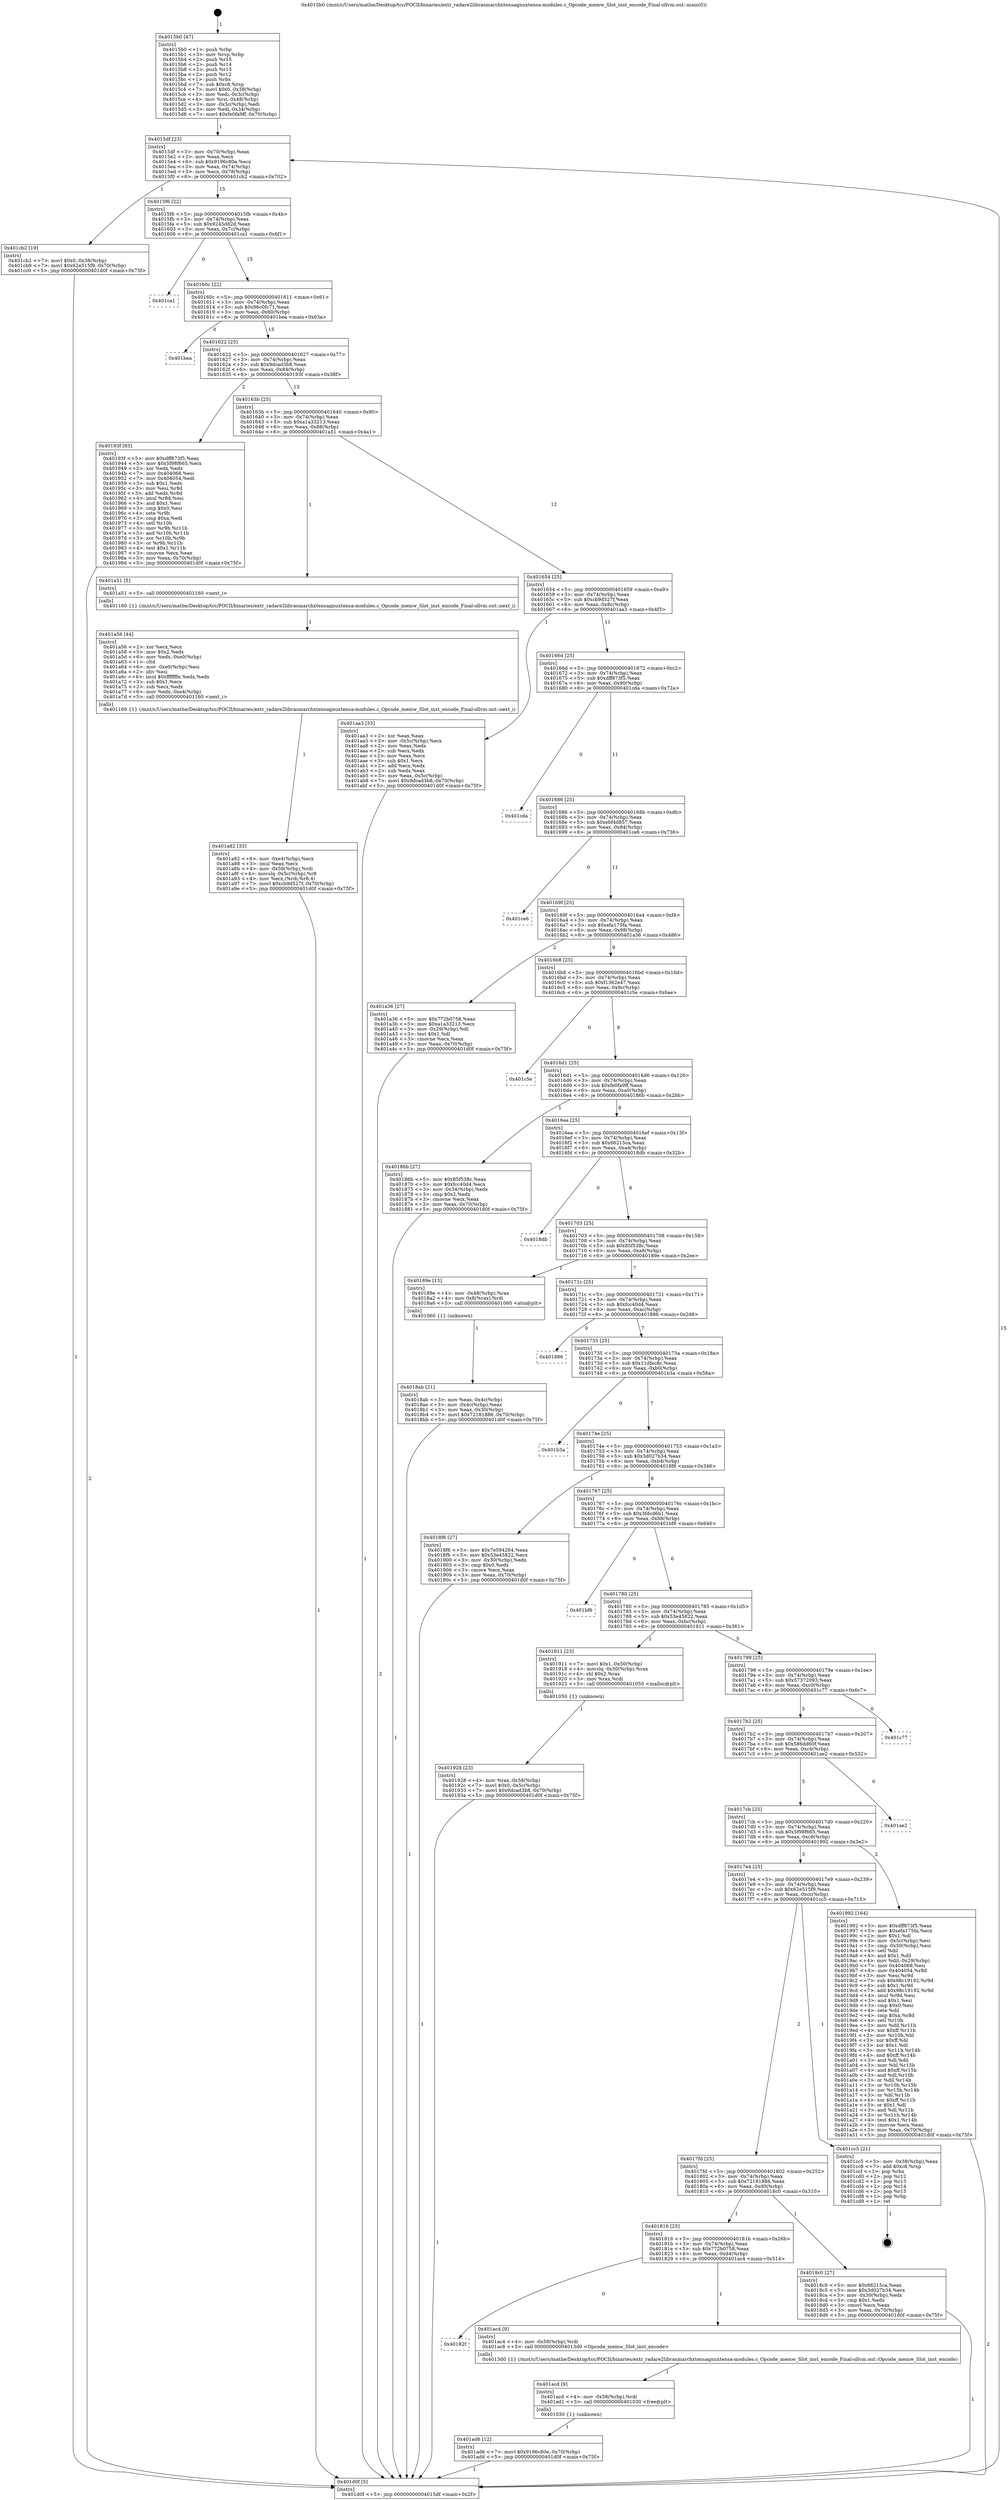 digraph "0x4015b0" {
  label = "0x4015b0 (/mnt/c/Users/mathe/Desktop/tcc/POCII/binaries/extr_radare2librasmarchxtensagnuxtensa-modules.c_Opcode_memw_Slot_inst_encode_Final-ollvm.out::main(0))"
  labelloc = "t"
  node[shape=record]

  Entry [label="",width=0.3,height=0.3,shape=circle,fillcolor=black,style=filled]
  "0x4015df" [label="{
     0x4015df [23]\l
     | [instrs]\l
     &nbsp;&nbsp;0x4015df \<+3\>: mov -0x70(%rbp),%eax\l
     &nbsp;&nbsp;0x4015e2 \<+2\>: mov %eax,%ecx\l
     &nbsp;&nbsp;0x4015e4 \<+6\>: sub $0x9196c80e,%ecx\l
     &nbsp;&nbsp;0x4015ea \<+3\>: mov %eax,-0x74(%rbp)\l
     &nbsp;&nbsp;0x4015ed \<+3\>: mov %ecx,-0x78(%rbp)\l
     &nbsp;&nbsp;0x4015f0 \<+6\>: je 0000000000401cb2 \<main+0x702\>\l
  }"]
  "0x401cb2" [label="{
     0x401cb2 [19]\l
     | [instrs]\l
     &nbsp;&nbsp;0x401cb2 \<+7\>: movl $0x0,-0x38(%rbp)\l
     &nbsp;&nbsp;0x401cb9 \<+7\>: movl $0x62e515f9,-0x70(%rbp)\l
     &nbsp;&nbsp;0x401cc0 \<+5\>: jmp 0000000000401d0f \<main+0x75f\>\l
  }"]
  "0x4015f6" [label="{
     0x4015f6 [22]\l
     | [instrs]\l
     &nbsp;&nbsp;0x4015f6 \<+5\>: jmp 00000000004015fb \<main+0x4b\>\l
     &nbsp;&nbsp;0x4015fb \<+3\>: mov -0x74(%rbp),%eax\l
     &nbsp;&nbsp;0x4015fe \<+5\>: sub $0x9245d82d,%eax\l
     &nbsp;&nbsp;0x401603 \<+3\>: mov %eax,-0x7c(%rbp)\l
     &nbsp;&nbsp;0x401606 \<+6\>: je 0000000000401ca1 \<main+0x6f1\>\l
  }"]
  Exit [label="",width=0.3,height=0.3,shape=circle,fillcolor=black,style=filled,peripheries=2]
  "0x401ca1" [label="{
     0x401ca1\l
  }", style=dashed]
  "0x40160c" [label="{
     0x40160c [22]\l
     | [instrs]\l
     &nbsp;&nbsp;0x40160c \<+5\>: jmp 0000000000401611 \<main+0x61\>\l
     &nbsp;&nbsp;0x401611 \<+3\>: mov -0x74(%rbp),%eax\l
     &nbsp;&nbsp;0x401614 \<+5\>: sub $0x96c0fc71,%eax\l
     &nbsp;&nbsp;0x401619 \<+3\>: mov %eax,-0x80(%rbp)\l
     &nbsp;&nbsp;0x40161c \<+6\>: je 0000000000401bea \<main+0x63a\>\l
  }"]
  "0x401ad6" [label="{
     0x401ad6 [12]\l
     | [instrs]\l
     &nbsp;&nbsp;0x401ad6 \<+7\>: movl $0x9196c80e,-0x70(%rbp)\l
     &nbsp;&nbsp;0x401add \<+5\>: jmp 0000000000401d0f \<main+0x75f\>\l
  }"]
  "0x401bea" [label="{
     0x401bea\l
  }", style=dashed]
  "0x401622" [label="{
     0x401622 [25]\l
     | [instrs]\l
     &nbsp;&nbsp;0x401622 \<+5\>: jmp 0000000000401627 \<main+0x77\>\l
     &nbsp;&nbsp;0x401627 \<+3\>: mov -0x74(%rbp),%eax\l
     &nbsp;&nbsp;0x40162a \<+5\>: sub $0x9dcad3b8,%eax\l
     &nbsp;&nbsp;0x40162f \<+6\>: mov %eax,-0x84(%rbp)\l
     &nbsp;&nbsp;0x401635 \<+6\>: je 000000000040193f \<main+0x38f\>\l
  }"]
  "0x401acd" [label="{
     0x401acd [9]\l
     | [instrs]\l
     &nbsp;&nbsp;0x401acd \<+4\>: mov -0x58(%rbp),%rdi\l
     &nbsp;&nbsp;0x401ad1 \<+5\>: call 0000000000401030 \<free@plt\>\l
     | [calls]\l
     &nbsp;&nbsp;0x401030 \{1\} (unknown)\l
  }"]
  "0x40193f" [label="{
     0x40193f [83]\l
     | [instrs]\l
     &nbsp;&nbsp;0x40193f \<+5\>: mov $0xdff873f5,%eax\l
     &nbsp;&nbsp;0x401944 \<+5\>: mov $0x5f98f665,%ecx\l
     &nbsp;&nbsp;0x401949 \<+2\>: xor %edx,%edx\l
     &nbsp;&nbsp;0x40194b \<+7\>: mov 0x404068,%esi\l
     &nbsp;&nbsp;0x401952 \<+7\>: mov 0x404054,%edi\l
     &nbsp;&nbsp;0x401959 \<+3\>: sub $0x1,%edx\l
     &nbsp;&nbsp;0x40195c \<+3\>: mov %esi,%r8d\l
     &nbsp;&nbsp;0x40195f \<+3\>: add %edx,%r8d\l
     &nbsp;&nbsp;0x401962 \<+4\>: imul %r8d,%esi\l
     &nbsp;&nbsp;0x401966 \<+3\>: and $0x1,%esi\l
     &nbsp;&nbsp;0x401969 \<+3\>: cmp $0x0,%esi\l
     &nbsp;&nbsp;0x40196c \<+4\>: sete %r9b\l
     &nbsp;&nbsp;0x401970 \<+3\>: cmp $0xa,%edi\l
     &nbsp;&nbsp;0x401973 \<+4\>: setl %r10b\l
     &nbsp;&nbsp;0x401977 \<+3\>: mov %r9b,%r11b\l
     &nbsp;&nbsp;0x40197a \<+3\>: and %r10b,%r11b\l
     &nbsp;&nbsp;0x40197d \<+3\>: xor %r10b,%r9b\l
     &nbsp;&nbsp;0x401980 \<+3\>: or %r9b,%r11b\l
     &nbsp;&nbsp;0x401983 \<+4\>: test $0x1,%r11b\l
     &nbsp;&nbsp;0x401987 \<+3\>: cmovne %ecx,%eax\l
     &nbsp;&nbsp;0x40198a \<+3\>: mov %eax,-0x70(%rbp)\l
     &nbsp;&nbsp;0x40198d \<+5\>: jmp 0000000000401d0f \<main+0x75f\>\l
  }"]
  "0x40163b" [label="{
     0x40163b [25]\l
     | [instrs]\l
     &nbsp;&nbsp;0x40163b \<+5\>: jmp 0000000000401640 \<main+0x90\>\l
     &nbsp;&nbsp;0x401640 \<+3\>: mov -0x74(%rbp),%eax\l
     &nbsp;&nbsp;0x401643 \<+5\>: sub $0xa1a33213,%eax\l
     &nbsp;&nbsp;0x401648 \<+6\>: mov %eax,-0x88(%rbp)\l
     &nbsp;&nbsp;0x40164e \<+6\>: je 0000000000401a51 \<main+0x4a1\>\l
  }"]
  "0x40182f" [label="{
     0x40182f\l
  }", style=dashed]
  "0x401a51" [label="{
     0x401a51 [5]\l
     | [instrs]\l
     &nbsp;&nbsp;0x401a51 \<+5\>: call 0000000000401160 \<next_i\>\l
     | [calls]\l
     &nbsp;&nbsp;0x401160 \{1\} (/mnt/c/Users/mathe/Desktop/tcc/POCII/binaries/extr_radare2librasmarchxtensagnuxtensa-modules.c_Opcode_memw_Slot_inst_encode_Final-ollvm.out::next_i)\l
  }"]
  "0x401654" [label="{
     0x401654 [25]\l
     | [instrs]\l
     &nbsp;&nbsp;0x401654 \<+5\>: jmp 0000000000401659 \<main+0xa9\>\l
     &nbsp;&nbsp;0x401659 \<+3\>: mov -0x74(%rbp),%eax\l
     &nbsp;&nbsp;0x40165c \<+5\>: sub $0xcb9d527f,%eax\l
     &nbsp;&nbsp;0x401661 \<+6\>: mov %eax,-0x8c(%rbp)\l
     &nbsp;&nbsp;0x401667 \<+6\>: je 0000000000401aa3 \<main+0x4f3\>\l
  }"]
  "0x401ac4" [label="{
     0x401ac4 [9]\l
     | [instrs]\l
     &nbsp;&nbsp;0x401ac4 \<+4\>: mov -0x58(%rbp),%rdi\l
     &nbsp;&nbsp;0x401ac8 \<+5\>: call 00000000004013d0 \<Opcode_memw_Slot_inst_encode\>\l
     | [calls]\l
     &nbsp;&nbsp;0x4013d0 \{1\} (/mnt/c/Users/mathe/Desktop/tcc/POCII/binaries/extr_radare2librasmarchxtensagnuxtensa-modules.c_Opcode_memw_Slot_inst_encode_Final-ollvm.out::Opcode_memw_Slot_inst_encode)\l
  }"]
  "0x401aa3" [label="{
     0x401aa3 [33]\l
     | [instrs]\l
     &nbsp;&nbsp;0x401aa3 \<+2\>: xor %eax,%eax\l
     &nbsp;&nbsp;0x401aa5 \<+3\>: mov -0x5c(%rbp),%ecx\l
     &nbsp;&nbsp;0x401aa8 \<+2\>: mov %eax,%edx\l
     &nbsp;&nbsp;0x401aaa \<+2\>: sub %ecx,%edx\l
     &nbsp;&nbsp;0x401aac \<+2\>: mov %eax,%ecx\l
     &nbsp;&nbsp;0x401aae \<+3\>: sub $0x1,%ecx\l
     &nbsp;&nbsp;0x401ab1 \<+2\>: add %ecx,%edx\l
     &nbsp;&nbsp;0x401ab3 \<+2\>: sub %edx,%eax\l
     &nbsp;&nbsp;0x401ab5 \<+3\>: mov %eax,-0x5c(%rbp)\l
     &nbsp;&nbsp;0x401ab8 \<+7\>: movl $0x9dcad3b8,-0x70(%rbp)\l
     &nbsp;&nbsp;0x401abf \<+5\>: jmp 0000000000401d0f \<main+0x75f\>\l
  }"]
  "0x40166d" [label="{
     0x40166d [25]\l
     | [instrs]\l
     &nbsp;&nbsp;0x40166d \<+5\>: jmp 0000000000401672 \<main+0xc2\>\l
     &nbsp;&nbsp;0x401672 \<+3\>: mov -0x74(%rbp),%eax\l
     &nbsp;&nbsp;0x401675 \<+5\>: sub $0xdff873f5,%eax\l
     &nbsp;&nbsp;0x40167a \<+6\>: mov %eax,-0x90(%rbp)\l
     &nbsp;&nbsp;0x401680 \<+6\>: je 0000000000401cda \<main+0x72a\>\l
  }"]
  "0x401a82" [label="{
     0x401a82 [33]\l
     | [instrs]\l
     &nbsp;&nbsp;0x401a82 \<+6\>: mov -0xe4(%rbp),%ecx\l
     &nbsp;&nbsp;0x401a88 \<+3\>: imul %eax,%ecx\l
     &nbsp;&nbsp;0x401a8b \<+4\>: mov -0x58(%rbp),%rdi\l
     &nbsp;&nbsp;0x401a8f \<+4\>: movslq -0x5c(%rbp),%r8\l
     &nbsp;&nbsp;0x401a93 \<+4\>: mov %ecx,(%rdi,%r8,4)\l
     &nbsp;&nbsp;0x401a97 \<+7\>: movl $0xcb9d527f,-0x70(%rbp)\l
     &nbsp;&nbsp;0x401a9e \<+5\>: jmp 0000000000401d0f \<main+0x75f\>\l
  }"]
  "0x401cda" [label="{
     0x401cda\l
  }", style=dashed]
  "0x401686" [label="{
     0x401686 [25]\l
     | [instrs]\l
     &nbsp;&nbsp;0x401686 \<+5\>: jmp 000000000040168b \<main+0xdb\>\l
     &nbsp;&nbsp;0x40168b \<+3\>: mov -0x74(%rbp),%eax\l
     &nbsp;&nbsp;0x40168e \<+5\>: sub $0xebf4d857,%eax\l
     &nbsp;&nbsp;0x401693 \<+6\>: mov %eax,-0x94(%rbp)\l
     &nbsp;&nbsp;0x401699 \<+6\>: je 0000000000401ce6 \<main+0x736\>\l
  }"]
  "0x401a56" [label="{
     0x401a56 [44]\l
     | [instrs]\l
     &nbsp;&nbsp;0x401a56 \<+2\>: xor %ecx,%ecx\l
     &nbsp;&nbsp;0x401a58 \<+5\>: mov $0x2,%edx\l
     &nbsp;&nbsp;0x401a5d \<+6\>: mov %edx,-0xe0(%rbp)\l
     &nbsp;&nbsp;0x401a63 \<+1\>: cltd\l
     &nbsp;&nbsp;0x401a64 \<+6\>: mov -0xe0(%rbp),%esi\l
     &nbsp;&nbsp;0x401a6a \<+2\>: idiv %esi\l
     &nbsp;&nbsp;0x401a6c \<+6\>: imul $0xfffffffe,%edx,%edx\l
     &nbsp;&nbsp;0x401a72 \<+3\>: sub $0x1,%ecx\l
     &nbsp;&nbsp;0x401a75 \<+2\>: sub %ecx,%edx\l
     &nbsp;&nbsp;0x401a77 \<+6\>: mov %edx,-0xe4(%rbp)\l
     &nbsp;&nbsp;0x401a7d \<+5\>: call 0000000000401160 \<next_i\>\l
     | [calls]\l
     &nbsp;&nbsp;0x401160 \{1\} (/mnt/c/Users/mathe/Desktop/tcc/POCII/binaries/extr_radare2librasmarchxtensagnuxtensa-modules.c_Opcode_memw_Slot_inst_encode_Final-ollvm.out::next_i)\l
  }"]
  "0x401ce6" [label="{
     0x401ce6\l
  }", style=dashed]
  "0x40169f" [label="{
     0x40169f [25]\l
     | [instrs]\l
     &nbsp;&nbsp;0x40169f \<+5\>: jmp 00000000004016a4 \<main+0xf4\>\l
     &nbsp;&nbsp;0x4016a4 \<+3\>: mov -0x74(%rbp),%eax\l
     &nbsp;&nbsp;0x4016a7 \<+5\>: sub $0xefa175fa,%eax\l
     &nbsp;&nbsp;0x4016ac \<+6\>: mov %eax,-0x98(%rbp)\l
     &nbsp;&nbsp;0x4016b2 \<+6\>: je 0000000000401a36 \<main+0x486\>\l
  }"]
  "0x401928" [label="{
     0x401928 [23]\l
     | [instrs]\l
     &nbsp;&nbsp;0x401928 \<+4\>: mov %rax,-0x58(%rbp)\l
     &nbsp;&nbsp;0x40192c \<+7\>: movl $0x0,-0x5c(%rbp)\l
     &nbsp;&nbsp;0x401933 \<+7\>: movl $0x9dcad3b8,-0x70(%rbp)\l
     &nbsp;&nbsp;0x40193a \<+5\>: jmp 0000000000401d0f \<main+0x75f\>\l
  }"]
  "0x401a36" [label="{
     0x401a36 [27]\l
     | [instrs]\l
     &nbsp;&nbsp;0x401a36 \<+5\>: mov $0x772b0758,%eax\l
     &nbsp;&nbsp;0x401a3b \<+5\>: mov $0xa1a33213,%ecx\l
     &nbsp;&nbsp;0x401a40 \<+3\>: mov -0x29(%rbp),%dl\l
     &nbsp;&nbsp;0x401a43 \<+3\>: test $0x1,%dl\l
     &nbsp;&nbsp;0x401a46 \<+3\>: cmovne %ecx,%eax\l
     &nbsp;&nbsp;0x401a49 \<+3\>: mov %eax,-0x70(%rbp)\l
     &nbsp;&nbsp;0x401a4c \<+5\>: jmp 0000000000401d0f \<main+0x75f\>\l
  }"]
  "0x4016b8" [label="{
     0x4016b8 [25]\l
     | [instrs]\l
     &nbsp;&nbsp;0x4016b8 \<+5\>: jmp 00000000004016bd \<main+0x10d\>\l
     &nbsp;&nbsp;0x4016bd \<+3\>: mov -0x74(%rbp),%eax\l
     &nbsp;&nbsp;0x4016c0 \<+5\>: sub $0xf1362e47,%eax\l
     &nbsp;&nbsp;0x4016c5 \<+6\>: mov %eax,-0x9c(%rbp)\l
     &nbsp;&nbsp;0x4016cb \<+6\>: je 0000000000401c5e \<main+0x6ae\>\l
  }"]
  "0x401816" [label="{
     0x401816 [25]\l
     | [instrs]\l
     &nbsp;&nbsp;0x401816 \<+5\>: jmp 000000000040181b \<main+0x26b\>\l
     &nbsp;&nbsp;0x40181b \<+3\>: mov -0x74(%rbp),%eax\l
     &nbsp;&nbsp;0x40181e \<+5\>: sub $0x772b0758,%eax\l
     &nbsp;&nbsp;0x401823 \<+6\>: mov %eax,-0xd4(%rbp)\l
     &nbsp;&nbsp;0x401829 \<+6\>: je 0000000000401ac4 \<main+0x514\>\l
  }"]
  "0x401c5e" [label="{
     0x401c5e\l
  }", style=dashed]
  "0x4016d1" [label="{
     0x4016d1 [25]\l
     | [instrs]\l
     &nbsp;&nbsp;0x4016d1 \<+5\>: jmp 00000000004016d6 \<main+0x126\>\l
     &nbsp;&nbsp;0x4016d6 \<+3\>: mov -0x74(%rbp),%eax\l
     &nbsp;&nbsp;0x4016d9 \<+5\>: sub $0xfe0fa9ff,%eax\l
     &nbsp;&nbsp;0x4016de \<+6\>: mov %eax,-0xa0(%rbp)\l
     &nbsp;&nbsp;0x4016e4 \<+6\>: je 000000000040186b \<main+0x2bb\>\l
  }"]
  "0x4018c0" [label="{
     0x4018c0 [27]\l
     | [instrs]\l
     &nbsp;&nbsp;0x4018c0 \<+5\>: mov $0x66215ca,%eax\l
     &nbsp;&nbsp;0x4018c5 \<+5\>: mov $0x3d027b34,%ecx\l
     &nbsp;&nbsp;0x4018ca \<+3\>: mov -0x30(%rbp),%edx\l
     &nbsp;&nbsp;0x4018cd \<+3\>: cmp $0x1,%edx\l
     &nbsp;&nbsp;0x4018d0 \<+3\>: cmovl %ecx,%eax\l
     &nbsp;&nbsp;0x4018d3 \<+3\>: mov %eax,-0x70(%rbp)\l
     &nbsp;&nbsp;0x4018d6 \<+5\>: jmp 0000000000401d0f \<main+0x75f\>\l
  }"]
  "0x40186b" [label="{
     0x40186b [27]\l
     | [instrs]\l
     &nbsp;&nbsp;0x40186b \<+5\>: mov $0x85f538c,%eax\l
     &nbsp;&nbsp;0x401870 \<+5\>: mov $0xfcc40d4,%ecx\l
     &nbsp;&nbsp;0x401875 \<+3\>: mov -0x34(%rbp),%edx\l
     &nbsp;&nbsp;0x401878 \<+3\>: cmp $0x2,%edx\l
     &nbsp;&nbsp;0x40187b \<+3\>: cmovne %ecx,%eax\l
     &nbsp;&nbsp;0x40187e \<+3\>: mov %eax,-0x70(%rbp)\l
     &nbsp;&nbsp;0x401881 \<+5\>: jmp 0000000000401d0f \<main+0x75f\>\l
  }"]
  "0x4016ea" [label="{
     0x4016ea [25]\l
     | [instrs]\l
     &nbsp;&nbsp;0x4016ea \<+5\>: jmp 00000000004016ef \<main+0x13f\>\l
     &nbsp;&nbsp;0x4016ef \<+3\>: mov -0x74(%rbp),%eax\l
     &nbsp;&nbsp;0x4016f2 \<+5\>: sub $0x66215ca,%eax\l
     &nbsp;&nbsp;0x4016f7 \<+6\>: mov %eax,-0xa4(%rbp)\l
     &nbsp;&nbsp;0x4016fd \<+6\>: je 00000000004018db \<main+0x32b\>\l
  }"]
  "0x401d0f" [label="{
     0x401d0f [5]\l
     | [instrs]\l
     &nbsp;&nbsp;0x401d0f \<+5\>: jmp 00000000004015df \<main+0x2f\>\l
  }"]
  "0x4015b0" [label="{
     0x4015b0 [47]\l
     | [instrs]\l
     &nbsp;&nbsp;0x4015b0 \<+1\>: push %rbp\l
     &nbsp;&nbsp;0x4015b1 \<+3\>: mov %rsp,%rbp\l
     &nbsp;&nbsp;0x4015b4 \<+2\>: push %r15\l
     &nbsp;&nbsp;0x4015b6 \<+2\>: push %r14\l
     &nbsp;&nbsp;0x4015b8 \<+2\>: push %r13\l
     &nbsp;&nbsp;0x4015ba \<+2\>: push %r12\l
     &nbsp;&nbsp;0x4015bc \<+1\>: push %rbx\l
     &nbsp;&nbsp;0x4015bd \<+7\>: sub $0xc8,%rsp\l
     &nbsp;&nbsp;0x4015c4 \<+7\>: movl $0x0,-0x38(%rbp)\l
     &nbsp;&nbsp;0x4015cb \<+3\>: mov %edi,-0x3c(%rbp)\l
     &nbsp;&nbsp;0x4015ce \<+4\>: mov %rsi,-0x48(%rbp)\l
     &nbsp;&nbsp;0x4015d2 \<+3\>: mov -0x3c(%rbp),%edi\l
     &nbsp;&nbsp;0x4015d5 \<+3\>: mov %edi,-0x34(%rbp)\l
     &nbsp;&nbsp;0x4015d8 \<+7\>: movl $0xfe0fa9ff,-0x70(%rbp)\l
  }"]
  "0x4017fd" [label="{
     0x4017fd [25]\l
     | [instrs]\l
     &nbsp;&nbsp;0x4017fd \<+5\>: jmp 0000000000401802 \<main+0x252\>\l
     &nbsp;&nbsp;0x401802 \<+3\>: mov -0x74(%rbp),%eax\l
     &nbsp;&nbsp;0x401805 \<+5\>: sub $0x72181886,%eax\l
     &nbsp;&nbsp;0x40180a \<+6\>: mov %eax,-0xd0(%rbp)\l
     &nbsp;&nbsp;0x401810 \<+6\>: je 00000000004018c0 \<main+0x310\>\l
  }"]
  "0x4018db" [label="{
     0x4018db\l
  }", style=dashed]
  "0x401703" [label="{
     0x401703 [25]\l
     | [instrs]\l
     &nbsp;&nbsp;0x401703 \<+5\>: jmp 0000000000401708 \<main+0x158\>\l
     &nbsp;&nbsp;0x401708 \<+3\>: mov -0x74(%rbp),%eax\l
     &nbsp;&nbsp;0x40170b \<+5\>: sub $0x85f538c,%eax\l
     &nbsp;&nbsp;0x401710 \<+6\>: mov %eax,-0xa8(%rbp)\l
     &nbsp;&nbsp;0x401716 \<+6\>: je 000000000040189e \<main+0x2ee\>\l
  }"]
  "0x401cc5" [label="{
     0x401cc5 [21]\l
     | [instrs]\l
     &nbsp;&nbsp;0x401cc5 \<+3\>: mov -0x38(%rbp),%eax\l
     &nbsp;&nbsp;0x401cc8 \<+7\>: add $0xc8,%rsp\l
     &nbsp;&nbsp;0x401ccf \<+1\>: pop %rbx\l
     &nbsp;&nbsp;0x401cd0 \<+2\>: pop %r12\l
     &nbsp;&nbsp;0x401cd2 \<+2\>: pop %r13\l
     &nbsp;&nbsp;0x401cd4 \<+2\>: pop %r14\l
     &nbsp;&nbsp;0x401cd6 \<+2\>: pop %r15\l
     &nbsp;&nbsp;0x401cd8 \<+1\>: pop %rbp\l
     &nbsp;&nbsp;0x401cd9 \<+1\>: ret\l
  }"]
  "0x40189e" [label="{
     0x40189e [13]\l
     | [instrs]\l
     &nbsp;&nbsp;0x40189e \<+4\>: mov -0x48(%rbp),%rax\l
     &nbsp;&nbsp;0x4018a2 \<+4\>: mov 0x8(%rax),%rdi\l
     &nbsp;&nbsp;0x4018a6 \<+5\>: call 0000000000401060 \<atoi@plt\>\l
     | [calls]\l
     &nbsp;&nbsp;0x401060 \{1\} (unknown)\l
  }"]
  "0x40171c" [label="{
     0x40171c [25]\l
     | [instrs]\l
     &nbsp;&nbsp;0x40171c \<+5\>: jmp 0000000000401721 \<main+0x171\>\l
     &nbsp;&nbsp;0x401721 \<+3\>: mov -0x74(%rbp),%eax\l
     &nbsp;&nbsp;0x401724 \<+5\>: sub $0xfcc40d4,%eax\l
     &nbsp;&nbsp;0x401729 \<+6\>: mov %eax,-0xac(%rbp)\l
     &nbsp;&nbsp;0x40172f \<+6\>: je 0000000000401886 \<main+0x2d6\>\l
  }"]
  "0x4018ab" [label="{
     0x4018ab [21]\l
     | [instrs]\l
     &nbsp;&nbsp;0x4018ab \<+3\>: mov %eax,-0x4c(%rbp)\l
     &nbsp;&nbsp;0x4018ae \<+3\>: mov -0x4c(%rbp),%eax\l
     &nbsp;&nbsp;0x4018b1 \<+3\>: mov %eax,-0x30(%rbp)\l
     &nbsp;&nbsp;0x4018b4 \<+7\>: movl $0x72181886,-0x70(%rbp)\l
     &nbsp;&nbsp;0x4018bb \<+5\>: jmp 0000000000401d0f \<main+0x75f\>\l
  }"]
  "0x4017e4" [label="{
     0x4017e4 [25]\l
     | [instrs]\l
     &nbsp;&nbsp;0x4017e4 \<+5\>: jmp 00000000004017e9 \<main+0x239\>\l
     &nbsp;&nbsp;0x4017e9 \<+3\>: mov -0x74(%rbp),%eax\l
     &nbsp;&nbsp;0x4017ec \<+5\>: sub $0x62e515f9,%eax\l
     &nbsp;&nbsp;0x4017f1 \<+6\>: mov %eax,-0xcc(%rbp)\l
     &nbsp;&nbsp;0x4017f7 \<+6\>: je 0000000000401cc5 \<main+0x715\>\l
  }"]
  "0x401886" [label="{
     0x401886\l
  }", style=dashed]
  "0x401735" [label="{
     0x401735 [25]\l
     | [instrs]\l
     &nbsp;&nbsp;0x401735 \<+5\>: jmp 000000000040173a \<main+0x18a\>\l
     &nbsp;&nbsp;0x40173a \<+3\>: mov -0x74(%rbp),%eax\l
     &nbsp;&nbsp;0x40173d \<+5\>: sub $0x11dfec8c,%eax\l
     &nbsp;&nbsp;0x401742 \<+6\>: mov %eax,-0xb0(%rbp)\l
     &nbsp;&nbsp;0x401748 \<+6\>: je 0000000000401b3a \<main+0x58a\>\l
  }"]
  "0x401992" [label="{
     0x401992 [164]\l
     | [instrs]\l
     &nbsp;&nbsp;0x401992 \<+5\>: mov $0xdff873f5,%eax\l
     &nbsp;&nbsp;0x401997 \<+5\>: mov $0xefa175fa,%ecx\l
     &nbsp;&nbsp;0x40199c \<+2\>: mov $0x1,%dl\l
     &nbsp;&nbsp;0x40199e \<+3\>: mov -0x5c(%rbp),%esi\l
     &nbsp;&nbsp;0x4019a1 \<+3\>: cmp -0x50(%rbp),%esi\l
     &nbsp;&nbsp;0x4019a4 \<+4\>: setl %dil\l
     &nbsp;&nbsp;0x4019a8 \<+4\>: and $0x1,%dil\l
     &nbsp;&nbsp;0x4019ac \<+4\>: mov %dil,-0x29(%rbp)\l
     &nbsp;&nbsp;0x4019b0 \<+7\>: mov 0x404068,%esi\l
     &nbsp;&nbsp;0x4019b7 \<+8\>: mov 0x404054,%r8d\l
     &nbsp;&nbsp;0x4019bf \<+3\>: mov %esi,%r9d\l
     &nbsp;&nbsp;0x4019c2 \<+7\>: sub $0x98c19192,%r9d\l
     &nbsp;&nbsp;0x4019c9 \<+4\>: sub $0x1,%r9d\l
     &nbsp;&nbsp;0x4019cd \<+7\>: add $0x98c19192,%r9d\l
     &nbsp;&nbsp;0x4019d4 \<+4\>: imul %r9d,%esi\l
     &nbsp;&nbsp;0x4019d8 \<+3\>: and $0x1,%esi\l
     &nbsp;&nbsp;0x4019db \<+3\>: cmp $0x0,%esi\l
     &nbsp;&nbsp;0x4019de \<+4\>: sete %dil\l
     &nbsp;&nbsp;0x4019e2 \<+4\>: cmp $0xa,%r8d\l
     &nbsp;&nbsp;0x4019e6 \<+4\>: setl %r10b\l
     &nbsp;&nbsp;0x4019ea \<+3\>: mov %dil,%r11b\l
     &nbsp;&nbsp;0x4019ed \<+4\>: xor $0xff,%r11b\l
     &nbsp;&nbsp;0x4019f1 \<+3\>: mov %r10b,%bl\l
     &nbsp;&nbsp;0x4019f4 \<+3\>: xor $0xff,%bl\l
     &nbsp;&nbsp;0x4019f7 \<+3\>: xor $0x1,%dl\l
     &nbsp;&nbsp;0x4019fa \<+3\>: mov %r11b,%r14b\l
     &nbsp;&nbsp;0x4019fd \<+4\>: and $0xff,%r14b\l
     &nbsp;&nbsp;0x401a01 \<+3\>: and %dl,%dil\l
     &nbsp;&nbsp;0x401a04 \<+3\>: mov %bl,%r15b\l
     &nbsp;&nbsp;0x401a07 \<+4\>: and $0xff,%r15b\l
     &nbsp;&nbsp;0x401a0b \<+3\>: and %dl,%r10b\l
     &nbsp;&nbsp;0x401a0e \<+3\>: or %dil,%r14b\l
     &nbsp;&nbsp;0x401a11 \<+3\>: or %r10b,%r15b\l
     &nbsp;&nbsp;0x401a14 \<+3\>: xor %r15b,%r14b\l
     &nbsp;&nbsp;0x401a17 \<+3\>: or %bl,%r11b\l
     &nbsp;&nbsp;0x401a1a \<+4\>: xor $0xff,%r11b\l
     &nbsp;&nbsp;0x401a1e \<+3\>: or $0x1,%dl\l
     &nbsp;&nbsp;0x401a21 \<+3\>: and %dl,%r11b\l
     &nbsp;&nbsp;0x401a24 \<+3\>: or %r11b,%r14b\l
     &nbsp;&nbsp;0x401a27 \<+4\>: test $0x1,%r14b\l
     &nbsp;&nbsp;0x401a2b \<+3\>: cmovne %ecx,%eax\l
     &nbsp;&nbsp;0x401a2e \<+3\>: mov %eax,-0x70(%rbp)\l
     &nbsp;&nbsp;0x401a31 \<+5\>: jmp 0000000000401d0f \<main+0x75f\>\l
  }"]
  "0x401b3a" [label="{
     0x401b3a\l
  }", style=dashed]
  "0x40174e" [label="{
     0x40174e [25]\l
     | [instrs]\l
     &nbsp;&nbsp;0x40174e \<+5\>: jmp 0000000000401753 \<main+0x1a3\>\l
     &nbsp;&nbsp;0x401753 \<+3\>: mov -0x74(%rbp),%eax\l
     &nbsp;&nbsp;0x401756 \<+5\>: sub $0x3d027b34,%eax\l
     &nbsp;&nbsp;0x40175b \<+6\>: mov %eax,-0xb4(%rbp)\l
     &nbsp;&nbsp;0x401761 \<+6\>: je 00000000004018f6 \<main+0x346\>\l
  }"]
  "0x4017cb" [label="{
     0x4017cb [25]\l
     | [instrs]\l
     &nbsp;&nbsp;0x4017cb \<+5\>: jmp 00000000004017d0 \<main+0x220\>\l
     &nbsp;&nbsp;0x4017d0 \<+3\>: mov -0x74(%rbp),%eax\l
     &nbsp;&nbsp;0x4017d3 \<+5\>: sub $0x5f98f665,%eax\l
     &nbsp;&nbsp;0x4017d8 \<+6\>: mov %eax,-0xc8(%rbp)\l
     &nbsp;&nbsp;0x4017de \<+6\>: je 0000000000401992 \<main+0x3e2\>\l
  }"]
  "0x4018f6" [label="{
     0x4018f6 [27]\l
     | [instrs]\l
     &nbsp;&nbsp;0x4018f6 \<+5\>: mov $0x7e594264,%eax\l
     &nbsp;&nbsp;0x4018fb \<+5\>: mov $0x53e45822,%ecx\l
     &nbsp;&nbsp;0x401900 \<+3\>: mov -0x30(%rbp),%edx\l
     &nbsp;&nbsp;0x401903 \<+3\>: cmp $0x0,%edx\l
     &nbsp;&nbsp;0x401906 \<+3\>: cmove %ecx,%eax\l
     &nbsp;&nbsp;0x401909 \<+3\>: mov %eax,-0x70(%rbp)\l
     &nbsp;&nbsp;0x40190c \<+5\>: jmp 0000000000401d0f \<main+0x75f\>\l
  }"]
  "0x401767" [label="{
     0x401767 [25]\l
     | [instrs]\l
     &nbsp;&nbsp;0x401767 \<+5\>: jmp 000000000040176c \<main+0x1bc\>\l
     &nbsp;&nbsp;0x40176c \<+3\>: mov -0x74(%rbp),%eax\l
     &nbsp;&nbsp;0x40176f \<+5\>: sub $0x3fdcd6b1,%eax\l
     &nbsp;&nbsp;0x401774 \<+6\>: mov %eax,-0xb8(%rbp)\l
     &nbsp;&nbsp;0x40177a \<+6\>: je 0000000000401bf6 \<main+0x646\>\l
  }"]
  "0x401ae2" [label="{
     0x401ae2\l
  }", style=dashed]
  "0x401bf6" [label="{
     0x401bf6\l
  }", style=dashed]
  "0x401780" [label="{
     0x401780 [25]\l
     | [instrs]\l
     &nbsp;&nbsp;0x401780 \<+5\>: jmp 0000000000401785 \<main+0x1d5\>\l
     &nbsp;&nbsp;0x401785 \<+3\>: mov -0x74(%rbp),%eax\l
     &nbsp;&nbsp;0x401788 \<+5\>: sub $0x53e45822,%eax\l
     &nbsp;&nbsp;0x40178d \<+6\>: mov %eax,-0xbc(%rbp)\l
     &nbsp;&nbsp;0x401793 \<+6\>: je 0000000000401911 \<main+0x361\>\l
  }"]
  "0x4017b2" [label="{
     0x4017b2 [25]\l
     | [instrs]\l
     &nbsp;&nbsp;0x4017b2 \<+5\>: jmp 00000000004017b7 \<main+0x207\>\l
     &nbsp;&nbsp;0x4017b7 \<+3\>: mov -0x74(%rbp),%eax\l
     &nbsp;&nbsp;0x4017ba \<+5\>: sub $0x586dd60f,%eax\l
     &nbsp;&nbsp;0x4017bf \<+6\>: mov %eax,-0xc4(%rbp)\l
     &nbsp;&nbsp;0x4017c5 \<+6\>: je 0000000000401ae2 \<main+0x532\>\l
  }"]
  "0x401911" [label="{
     0x401911 [23]\l
     | [instrs]\l
     &nbsp;&nbsp;0x401911 \<+7\>: movl $0x1,-0x50(%rbp)\l
     &nbsp;&nbsp;0x401918 \<+4\>: movslq -0x50(%rbp),%rax\l
     &nbsp;&nbsp;0x40191c \<+4\>: shl $0x2,%rax\l
     &nbsp;&nbsp;0x401920 \<+3\>: mov %rax,%rdi\l
     &nbsp;&nbsp;0x401923 \<+5\>: call 0000000000401050 \<malloc@plt\>\l
     | [calls]\l
     &nbsp;&nbsp;0x401050 \{1\} (unknown)\l
  }"]
  "0x401799" [label="{
     0x401799 [25]\l
     | [instrs]\l
     &nbsp;&nbsp;0x401799 \<+5\>: jmp 000000000040179e \<main+0x1ee\>\l
     &nbsp;&nbsp;0x40179e \<+3\>: mov -0x74(%rbp),%eax\l
     &nbsp;&nbsp;0x4017a1 \<+5\>: sub $0x57372093,%eax\l
     &nbsp;&nbsp;0x4017a6 \<+6\>: mov %eax,-0xc0(%rbp)\l
     &nbsp;&nbsp;0x4017ac \<+6\>: je 0000000000401c77 \<main+0x6c7\>\l
  }"]
  "0x401c77" [label="{
     0x401c77\l
  }", style=dashed]
  Entry -> "0x4015b0" [label=" 1"]
  "0x4015df" -> "0x401cb2" [label=" 1"]
  "0x4015df" -> "0x4015f6" [label=" 15"]
  "0x401cc5" -> Exit [label=" 1"]
  "0x4015f6" -> "0x401ca1" [label=" 0"]
  "0x4015f6" -> "0x40160c" [label=" 15"]
  "0x401cb2" -> "0x401d0f" [label=" 1"]
  "0x40160c" -> "0x401bea" [label=" 0"]
  "0x40160c" -> "0x401622" [label=" 15"]
  "0x401ad6" -> "0x401d0f" [label=" 1"]
  "0x401622" -> "0x40193f" [label=" 2"]
  "0x401622" -> "0x40163b" [label=" 13"]
  "0x401acd" -> "0x401ad6" [label=" 1"]
  "0x40163b" -> "0x401a51" [label=" 1"]
  "0x40163b" -> "0x401654" [label=" 12"]
  "0x401ac4" -> "0x401acd" [label=" 1"]
  "0x401654" -> "0x401aa3" [label=" 1"]
  "0x401654" -> "0x40166d" [label=" 11"]
  "0x401816" -> "0x40182f" [label=" 0"]
  "0x40166d" -> "0x401cda" [label=" 0"]
  "0x40166d" -> "0x401686" [label=" 11"]
  "0x401816" -> "0x401ac4" [label=" 1"]
  "0x401686" -> "0x401ce6" [label=" 0"]
  "0x401686" -> "0x40169f" [label=" 11"]
  "0x401aa3" -> "0x401d0f" [label=" 1"]
  "0x40169f" -> "0x401a36" [label=" 2"]
  "0x40169f" -> "0x4016b8" [label=" 9"]
  "0x401a82" -> "0x401d0f" [label=" 1"]
  "0x4016b8" -> "0x401c5e" [label=" 0"]
  "0x4016b8" -> "0x4016d1" [label=" 9"]
  "0x401a56" -> "0x401a82" [label=" 1"]
  "0x4016d1" -> "0x40186b" [label=" 1"]
  "0x4016d1" -> "0x4016ea" [label=" 8"]
  "0x40186b" -> "0x401d0f" [label=" 1"]
  "0x4015b0" -> "0x4015df" [label=" 1"]
  "0x401d0f" -> "0x4015df" [label=" 15"]
  "0x401a51" -> "0x401a56" [label=" 1"]
  "0x4016ea" -> "0x4018db" [label=" 0"]
  "0x4016ea" -> "0x401703" [label=" 8"]
  "0x401992" -> "0x401d0f" [label=" 2"]
  "0x401703" -> "0x40189e" [label=" 1"]
  "0x401703" -> "0x40171c" [label=" 7"]
  "0x40189e" -> "0x4018ab" [label=" 1"]
  "0x4018ab" -> "0x401d0f" [label=" 1"]
  "0x40193f" -> "0x401d0f" [label=" 2"]
  "0x40171c" -> "0x401886" [label=" 0"]
  "0x40171c" -> "0x401735" [label=" 7"]
  "0x401911" -> "0x401928" [label=" 1"]
  "0x401735" -> "0x401b3a" [label=" 0"]
  "0x401735" -> "0x40174e" [label=" 7"]
  "0x4018f6" -> "0x401d0f" [label=" 1"]
  "0x40174e" -> "0x4018f6" [label=" 1"]
  "0x40174e" -> "0x401767" [label=" 6"]
  "0x4017fd" -> "0x401816" [label=" 1"]
  "0x401767" -> "0x401bf6" [label=" 0"]
  "0x401767" -> "0x401780" [label=" 6"]
  "0x4017fd" -> "0x4018c0" [label=" 1"]
  "0x401780" -> "0x401911" [label=" 1"]
  "0x401780" -> "0x401799" [label=" 5"]
  "0x4017e4" -> "0x4017fd" [label=" 2"]
  "0x401799" -> "0x401c77" [label=" 0"]
  "0x401799" -> "0x4017b2" [label=" 5"]
  "0x401a36" -> "0x401d0f" [label=" 2"]
  "0x4017b2" -> "0x401ae2" [label=" 0"]
  "0x4017b2" -> "0x4017cb" [label=" 5"]
  "0x4018c0" -> "0x401d0f" [label=" 1"]
  "0x4017cb" -> "0x401992" [label=" 2"]
  "0x4017cb" -> "0x4017e4" [label=" 3"]
  "0x401928" -> "0x401d0f" [label=" 1"]
  "0x4017e4" -> "0x401cc5" [label=" 1"]
}
